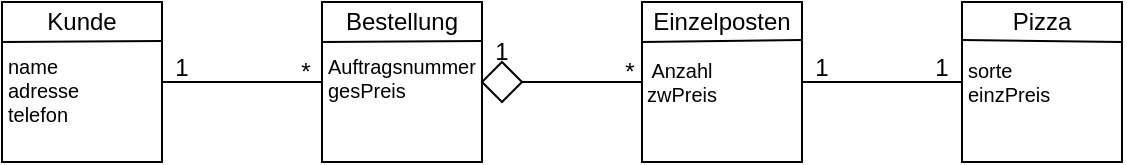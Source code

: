 <mxfile version="12.1.5" type="github" pages="1">
  <diagram id="3hlTTCAlpY8rZREPj6sf" name="Page-1">
    <mxGraphModel dx="1168" dy="747" grid="1" gridSize="10" guides="1" tooltips="1" connect="1" arrows="1" fold="1" page="1" pageScale="1" pageWidth="827" pageHeight="1169" math="0" shadow="0">
      <root>
        <mxCell id="0"/>
        <mxCell id="1" parent="0"/>
        <mxCell id="-LftNebPNTU71je6EHUh-3" value="" style="whiteSpace=wrap;html=1;aspect=fixed;" vertex="1" parent="1">
          <mxGeometry x="160" y="100" width="80" height="80" as="geometry"/>
        </mxCell>
        <mxCell id="-LftNebPNTU71je6EHUh-4" value="" style="endArrow=none;html=1;exitX=0;exitY=0.25;exitDx=0;exitDy=0;" edge="1" parent="1" source="-LftNebPNTU71je6EHUh-3">
          <mxGeometry width="50" height="50" relative="1" as="geometry">
            <mxPoint x="150" y="119.5" as="sourcePoint"/>
            <mxPoint x="240" y="119.5" as="targetPoint"/>
          </mxGeometry>
        </mxCell>
        <mxCell id="-LftNebPNTU71je6EHUh-5" value="&lt;div align=&quot;center&quot;&gt;Bestellung&lt;/div&gt;" style="text;html=1;strokeColor=none;fillColor=none;align=center;verticalAlign=middle;whiteSpace=wrap;rounded=0;" vertex="1" parent="1">
          <mxGeometry x="180" y="100" width="40" height="20" as="geometry"/>
        </mxCell>
        <mxCell id="-LftNebPNTU71je6EHUh-9" value="" style="whiteSpace=wrap;html=1;aspect=fixed;" vertex="1" parent="1">
          <mxGeometry x="320" y="100" width="80" height="80" as="geometry"/>
        </mxCell>
        <mxCell id="-LftNebPNTU71je6EHUh-10" value="" style="endArrow=none;html=1;exitX=0;exitY=0.25;exitDx=0;exitDy=0;" edge="1" parent="1" source="-LftNebPNTU71je6EHUh-9">
          <mxGeometry width="50" height="50" relative="1" as="geometry">
            <mxPoint x="310" y="119" as="sourcePoint"/>
            <mxPoint x="400" y="119" as="targetPoint"/>
          </mxGeometry>
        </mxCell>
        <mxCell id="-LftNebPNTU71je6EHUh-11" value="" style="whiteSpace=wrap;html=1;aspect=fixed;" vertex="1" parent="1">
          <mxGeometry x="480" y="100" width="80" height="80" as="geometry"/>
        </mxCell>
        <mxCell id="-LftNebPNTU71je6EHUh-12" value="" style="endArrow=none;html=1;entryX=1;entryY=0.25;entryDx=0;entryDy=0;" edge="1" parent="1" target="-LftNebPNTU71je6EHUh-11">
          <mxGeometry width="50" height="50" relative="1" as="geometry">
            <mxPoint x="480" y="119" as="sourcePoint"/>
            <mxPoint x="540" y="119" as="targetPoint"/>
          </mxGeometry>
        </mxCell>
        <mxCell id="-LftNebPNTU71je6EHUh-13" value="&lt;div&gt;Einzelposten&lt;/div&gt;" style="text;html=1;strokeColor=none;fillColor=none;align=center;verticalAlign=middle;whiteSpace=wrap;rounded=0;" vertex="1" parent="1">
          <mxGeometry x="340" y="100" width="40" height="20" as="geometry"/>
        </mxCell>
        <mxCell id="-LftNebPNTU71je6EHUh-15" value="Pizza" style="text;html=1;strokeColor=none;fillColor=none;align=center;verticalAlign=middle;whiteSpace=wrap;rounded=0;" vertex="1" parent="1">
          <mxGeometry x="500" y="100" width="40" height="20" as="geometry"/>
        </mxCell>
        <mxCell id="-LftNebPNTU71je6EHUh-16" value="" style="endArrow=none;html=1;" edge="1" parent="1">
          <mxGeometry width="50" height="50" relative="1" as="geometry">
            <mxPoint x="80" y="140" as="sourcePoint"/>
            <mxPoint x="160" y="140" as="targetPoint"/>
          </mxGeometry>
        </mxCell>
        <mxCell id="-LftNebPNTU71je6EHUh-17" value="" style="endArrow=none;html=1;" edge="1" parent="1">
          <mxGeometry width="50" height="50" relative="1" as="geometry">
            <mxPoint x="260" y="140" as="sourcePoint"/>
            <mxPoint x="320" y="140" as="targetPoint"/>
          </mxGeometry>
        </mxCell>
        <mxCell id="-LftNebPNTU71je6EHUh-18" value="" style="endArrow=none;html=1;" edge="1" parent="1">
          <mxGeometry width="50" height="50" relative="1" as="geometry">
            <mxPoint x="400" y="140" as="sourcePoint"/>
            <mxPoint x="480" y="140" as="targetPoint"/>
          </mxGeometry>
        </mxCell>
        <mxCell id="-LftNebPNTU71je6EHUh-19" value="" style="rhombus;whiteSpace=wrap;html=1;" vertex="1" parent="1">
          <mxGeometry x="240" y="130" width="20" height="20" as="geometry"/>
        </mxCell>
        <mxCell id="-LftNebPNTU71je6EHUh-20" value="1" style="text;html=1;strokeColor=none;fillColor=none;align=center;verticalAlign=middle;whiteSpace=wrap;rounded=0;" vertex="1" parent="1">
          <mxGeometry x="230" y="115" width="40" height="20" as="geometry"/>
        </mxCell>
        <mxCell id="-LftNebPNTU71je6EHUh-21" value="*" style="text;html=1;strokeColor=none;fillColor=none;align=center;verticalAlign=middle;whiteSpace=wrap;rounded=0;" vertex="1" parent="1">
          <mxGeometry x="132" y="125" width="40" height="20" as="geometry"/>
        </mxCell>
        <mxCell id="-LftNebPNTU71je6EHUh-27" value="*" style="text;html=1;strokeColor=none;fillColor=none;align=center;verticalAlign=middle;whiteSpace=wrap;rounded=0;" vertex="1" parent="1">
          <mxGeometry x="294" y="124.5" width="40" height="20" as="geometry"/>
        </mxCell>
        <mxCell id="-LftNebPNTU71je6EHUh-28" value="1" style="text;html=1;strokeColor=none;fillColor=none;align=center;verticalAlign=middle;whiteSpace=wrap;rounded=0;" vertex="1" parent="1">
          <mxGeometry x="390" y="123" width="40" height="20" as="geometry"/>
        </mxCell>
        <mxCell id="-LftNebPNTU71je6EHUh-29" value="1" style="text;html=1;strokeColor=none;fillColor=none;align=center;verticalAlign=middle;whiteSpace=wrap;rounded=0;" vertex="1" parent="1">
          <mxGeometry x="450" y="123" width="40" height="20" as="geometry"/>
        </mxCell>
        <mxCell id="-LftNebPNTU71je6EHUh-32" value="&lt;div style=&quot;font-size: 10px;&quot;&gt;Auftragsnummer&lt;/div&gt;&lt;div style=&quot;font-size: 10px;&quot;&gt;gesPreis&lt;br style=&quot;font-size: 10px;&quot;&gt;&lt;/div&gt;" style="text;html=1;strokeColor=none;fillColor=none;align=left;verticalAlign=top;whiteSpace=wrap;rounded=0;fontSize=10;" vertex="1" parent="1">
          <mxGeometry x="161" y="120" width="80" height="40" as="geometry"/>
        </mxCell>
        <mxCell id="-LftNebPNTU71je6EHUh-33" value="&lt;div&gt;Anzahl&lt;/div&gt;&lt;div&gt;zwPreis&lt;br&gt;&lt;/div&gt;" style="text;html=1;strokeColor=none;fillColor=none;align=center;verticalAlign=middle;whiteSpace=wrap;rounded=0;fontSize=10;" vertex="1" parent="1">
          <mxGeometry x="320" y="130" width="40" height="20" as="geometry"/>
        </mxCell>
        <mxCell id="-LftNebPNTU71je6EHUh-36" value="" style="whiteSpace=wrap;html=1;aspect=fixed;" vertex="1" parent="1">
          <mxGeometry y="100" width="80" height="80" as="geometry"/>
        </mxCell>
        <mxCell id="-LftNebPNTU71je6EHUh-37" value="" style="endArrow=none;html=1;exitX=0;exitY=0.25;exitDx=0;exitDy=0;" edge="1" parent="1" source="-LftNebPNTU71je6EHUh-36">
          <mxGeometry width="50" height="50" relative="1" as="geometry">
            <mxPoint x="-10" y="119.5" as="sourcePoint"/>
            <mxPoint x="80" y="119.5" as="targetPoint"/>
          </mxGeometry>
        </mxCell>
        <mxCell id="-LftNebPNTU71je6EHUh-38" value="Kunde" style="text;html=1;strokeColor=none;fillColor=none;align=center;verticalAlign=middle;whiteSpace=wrap;rounded=0;" vertex="1" parent="1">
          <mxGeometry x="20" y="100" width="40" height="20" as="geometry"/>
        </mxCell>
        <mxCell id="-LftNebPNTU71je6EHUh-39" value="&lt;div&gt;name&lt;/div&gt;&lt;div&gt;adresse&lt;/div&gt;&lt;div&gt;telefon&lt;br&gt;&lt;/div&gt;" style="text;html=1;strokeColor=none;fillColor=none;align=left;verticalAlign=top;whiteSpace=wrap;rounded=0;fontSize=10;" vertex="1" parent="1">
          <mxGeometry x="1" y="120" width="80" height="40" as="geometry"/>
        </mxCell>
        <mxCell id="-LftNebPNTU71je6EHUh-42" value="1" style="text;html=1;strokeColor=none;fillColor=none;align=center;verticalAlign=middle;whiteSpace=wrap;rounded=0;" vertex="1" parent="1">
          <mxGeometry x="70" y="123" width="40" height="20" as="geometry"/>
        </mxCell>
        <mxCell id="-LftNebPNTU71je6EHUh-44" value="&lt;div&gt;sorte&lt;/div&gt;&lt;div&gt;einzPreis&lt;br&gt;&lt;/div&gt;" style="text;html=1;strokeColor=none;fillColor=none;align=left;verticalAlign=top;whiteSpace=wrap;rounded=0;fontSize=10;" vertex="1" parent="1">
          <mxGeometry x="481" y="122" width="40" height="20" as="geometry"/>
        </mxCell>
      </root>
    </mxGraphModel>
  </diagram>
</mxfile>
